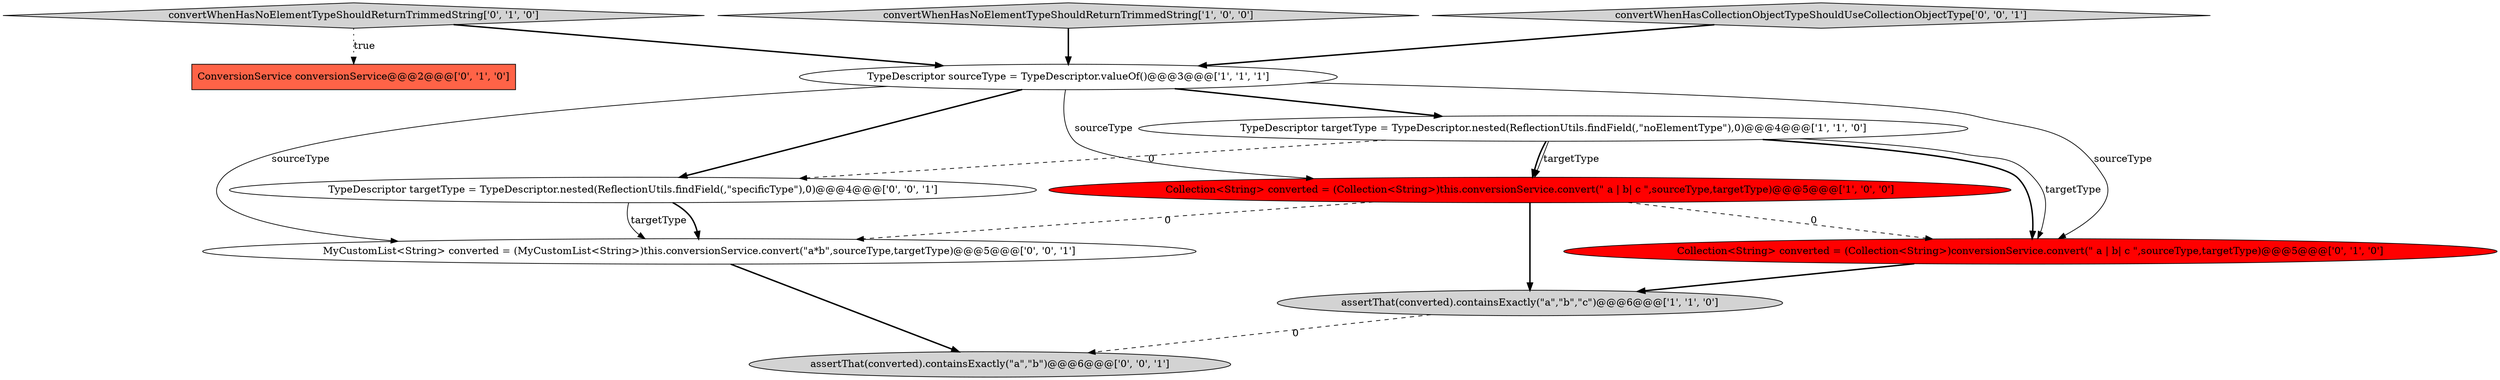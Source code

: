 digraph {
10 [style = filled, label = "MyCustomList<String> converted = (MyCustomList<String>)this.conversionService.convert(\"a*b\",sourceType,targetType)@@@5@@@['0', '0', '1']", fillcolor = white, shape = ellipse image = "AAA0AAABBB3BBB"];
7 [style = filled, label = "convertWhenHasNoElementTypeShouldReturnTrimmedString['0', '1', '0']", fillcolor = lightgray, shape = diamond image = "AAA0AAABBB2BBB"];
1 [style = filled, label = "Collection<String> converted = (Collection<String>)this.conversionService.convert(\" a | b| c \",sourceType,targetType)@@@5@@@['1', '0', '0']", fillcolor = red, shape = ellipse image = "AAA1AAABBB1BBB"];
3 [style = filled, label = "convertWhenHasNoElementTypeShouldReturnTrimmedString['1', '0', '0']", fillcolor = lightgray, shape = diamond image = "AAA0AAABBB1BBB"];
2 [style = filled, label = "TypeDescriptor sourceType = TypeDescriptor.valueOf()@@@3@@@['1', '1', '1']", fillcolor = white, shape = ellipse image = "AAA0AAABBB1BBB"];
9 [style = filled, label = "convertWhenHasCollectionObjectTypeShouldUseCollectionObjectType['0', '0', '1']", fillcolor = lightgray, shape = diamond image = "AAA0AAABBB3BBB"];
4 [style = filled, label = "assertThat(converted).containsExactly(\"a\",\"b\",\"c\")@@@6@@@['1', '1', '0']", fillcolor = lightgray, shape = ellipse image = "AAA0AAABBB1BBB"];
8 [style = filled, label = "TypeDescriptor targetType = TypeDescriptor.nested(ReflectionUtils.findField(,\"specificType\"),0)@@@4@@@['0', '0', '1']", fillcolor = white, shape = ellipse image = "AAA0AAABBB3BBB"];
11 [style = filled, label = "assertThat(converted).containsExactly(\"a\",\"b\")@@@6@@@['0', '0', '1']", fillcolor = lightgray, shape = ellipse image = "AAA0AAABBB3BBB"];
5 [style = filled, label = "ConversionService conversionService@@@2@@@['0', '1', '0']", fillcolor = tomato, shape = box image = "AAA1AAABBB2BBB"];
6 [style = filled, label = "Collection<String> converted = (Collection<String>)conversionService.convert(\" a | b| c \",sourceType,targetType)@@@5@@@['0', '1', '0']", fillcolor = red, shape = ellipse image = "AAA1AAABBB2BBB"];
0 [style = filled, label = "TypeDescriptor targetType = TypeDescriptor.nested(ReflectionUtils.findField(,\"noElementType\"),0)@@@4@@@['1', '1', '0']", fillcolor = white, shape = ellipse image = "AAA0AAABBB1BBB"];
8->10 [style = bold, label=""];
1->4 [style = bold, label=""];
0->6 [style = bold, label=""];
9->2 [style = bold, label=""];
0->6 [style = solid, label="targetType"];
1->10 [style = dashed, label="0"];
7->5 [style = dotted, label="true"];
6->4 [style = bold, label=""];
2->1 [style = solid, label="sourceType"];
2->0 [style = bold, label=""];
3->2 [style = bold, label=""];
0->1 [style = solid, label="targetType"];
7->2 [style = bold, label=""];
0->1 [style = bold, label=""];
1->6 [style = dashed, label="0"];
2->10 [style = solid, label="sourceType"];
0->8 [style = dashed, label="0"];
4->11 [style = dashed, label="0"];
8->10 [style = solid, label="targetType"];
2->6 [style = solid, label="sourceType"];
2->8 [style = bold, label=""];
10->11 [style = bold, label=""];
}
